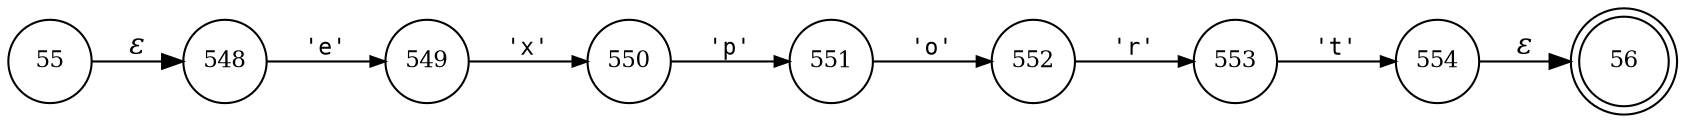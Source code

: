 digraph ATN {
rankdir=LR;
s56[fontsize=11, label="56", shape=doublecircle, fixedsize=true, width=.6];
s548[fontsize=11,label="548", shape=circle, fixedsize=true, width=.55, peripheries=1];
s549[fontsize=11,label="549", shape=circle, fixedsize=true, width=.55, peripheries=1];
s550[fontsize=11,label="550", shape=circle, fixedsize=true, width=.55, peripheries=1];
s55[fontsize=11,label="55", shape=circle, fixedsize=true, width=.55, peripheries=1];
s551[fontsize=11,label="551", shape=circle, fixedsize=true, width=.55, peripheries=1];
s552[fontsize=11,label="552", shape=circle, fixedsize=true, width=.55, peripheries=1];
s553[fontsize=11,label="553", shape=circle, fixedsize=true, width=.55, peripheries=1];
s554[fontsize=11,label="554", shape=circle, fixedsize=true, width=.55, peripheries=1];
s55 -> s548 [fontname="Times-Italic", label="&epsilon;"];
s548 -> s549 [fontsize=11, fontname="Courier", arrowsize=.7, label = "'e'", arrowhead = normal];
s549 -> s550 [fontsize=11, fontname="Courier", arrowsize=.7, label = "'x'", arrowhead = normal];
s550 -> s551 [fontsize=11, fontname="Courier", arrowsize=.7, label = "'p'", arrowhead = normal];
s551 -> s552 [fontsize=11, fontname="Courier", arrowsize=.7, label = "'o'", arrowhead = normal];
s552 -> s553 [fontsize=11, fontname="Courier", arrowsize=.7, label = "'r'", arrowhead = normal];
s553 -> s554 [fontsize=11, fontname="Courier", arrowsize=.7, label = "'t'", arrowhead = normal];
s554 -> s56 [fontname="Times-Italic", label="&epsilon;"];
}